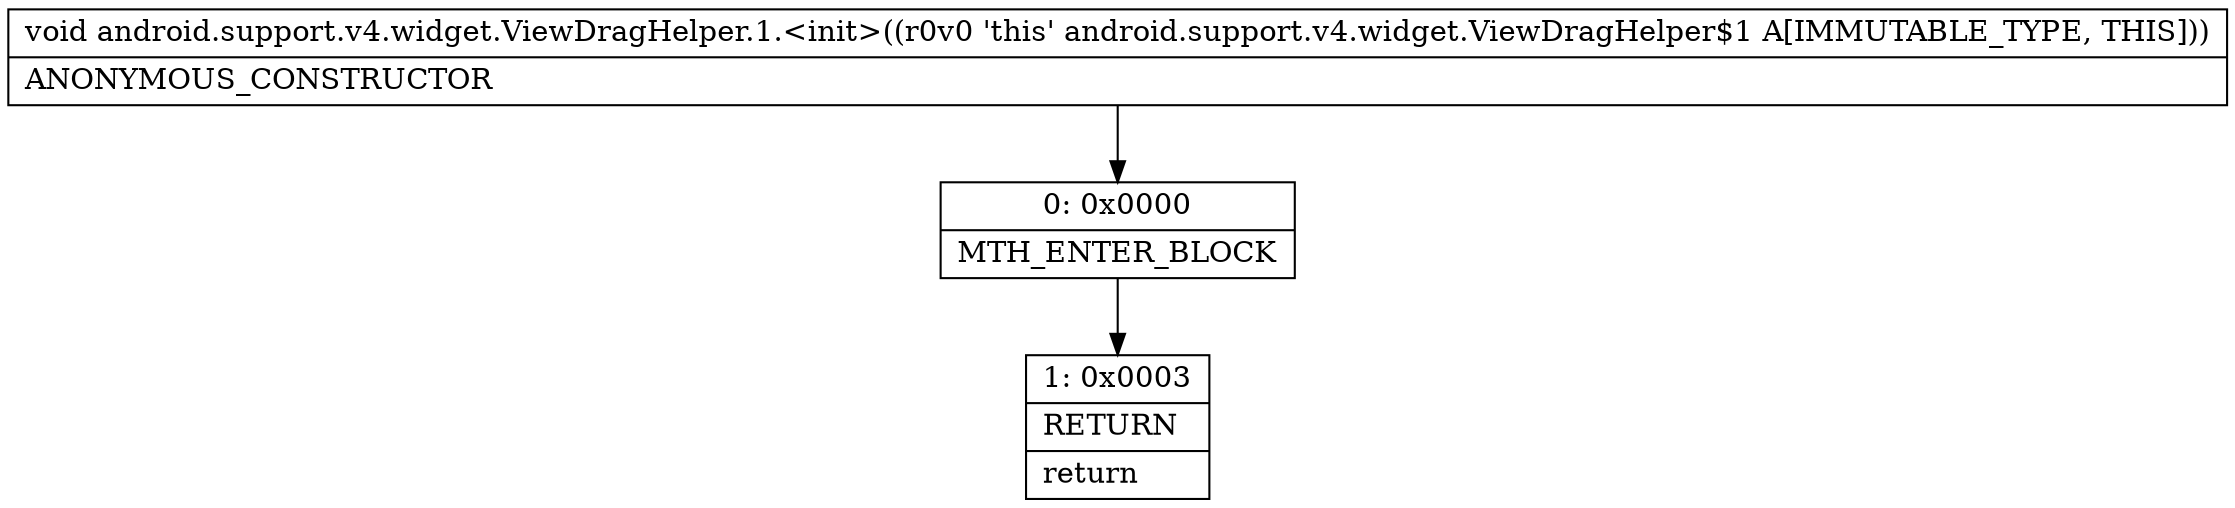 digraph "CFG forandroid.support.v4.widget.ViewDragHelper.1.\<init\>()V" {
Node_0 [shape=record,label="{0\:\ 0x0000|MTH_ENTER_BLOCK\l}"];
Node_1 [shape=record,label="{1\:\ 0x0003|RETURN\l|return\l}"];
MethodNode[shape=record,label="{void android.support.v4.widget.ViewDragHelper.1.\<init\>((r0v0 'this' android.support.v4.widget.ViewDragHelper$1 A[IMMUTABLE_TYPE, THIS]))  | ANONYMOUS_CONSTRUCTOR\l}"];
MethodNode -> Node_0;
Node_0 -> Node_1;
}

